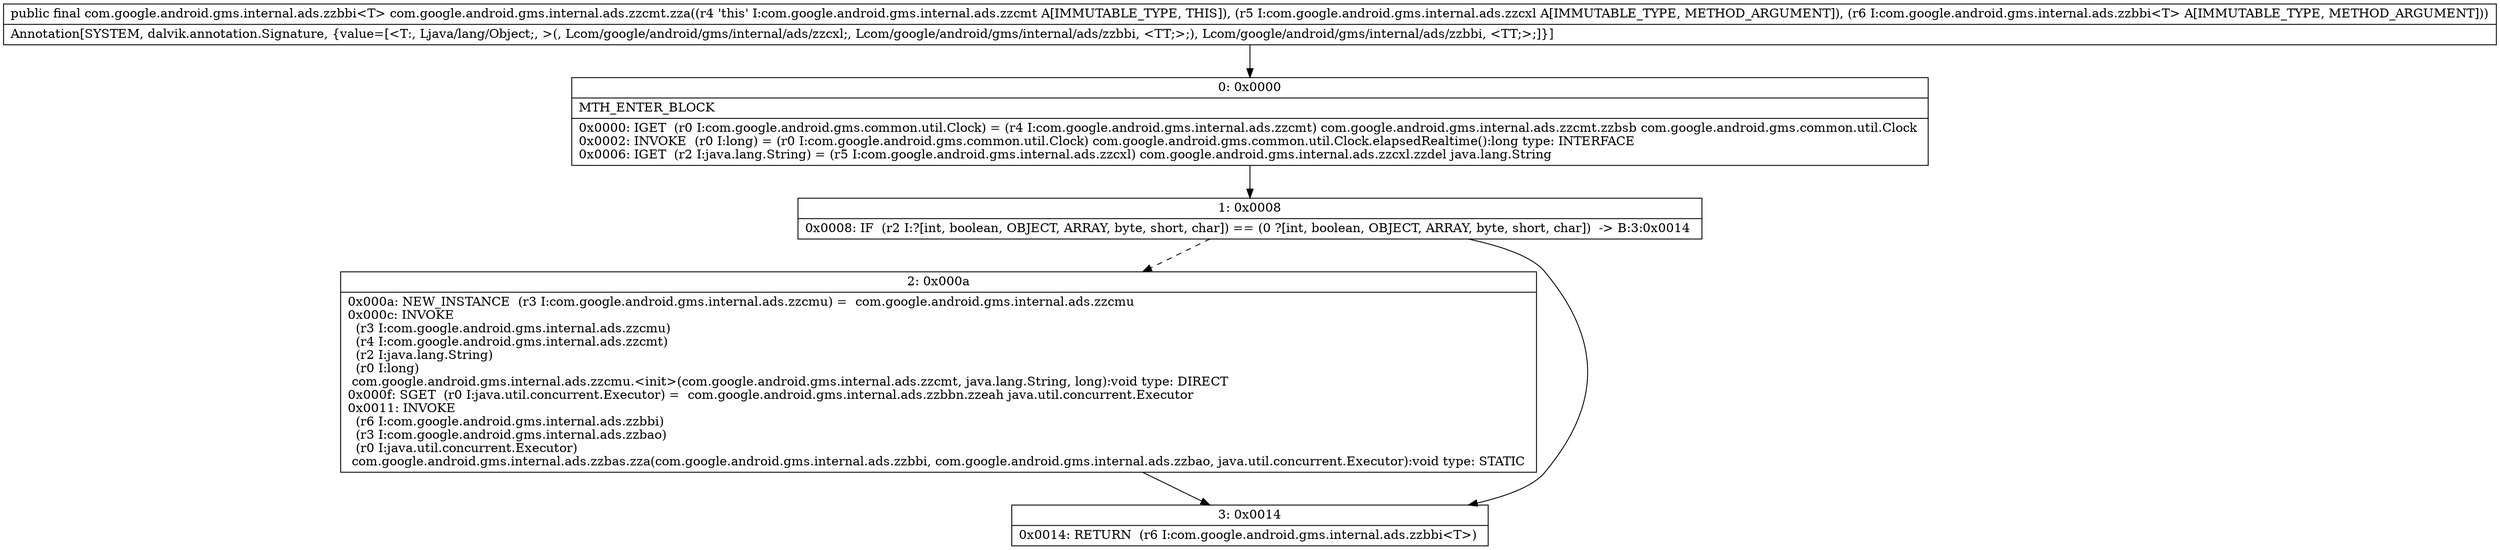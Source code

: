 digraph "CFG forcom.google.android.gms.internal.ads.zzcmt.zza(Lcom\/google\/android\/gms\/internal\/ads\/zzcxl;Lcom\/google\/android\/gms\/internal\/ads\/zzbbi;)Lcom\/google\/android\/gms\/internal\/ads\/zzbbi;" {
Node_0 [shape=record,label="{0\:\ 0x0000|MTH_ENTER_BLOCK\l|0x0000: IGET  (r0 I:com.google.android.gms.common.util.Clock) = (r4 I:com.google.android.gms.internal.ads.zzcmt) com.google.android.gms.internal.ads.zzcmt.zzbsb com.google.android.gms.common.util.Clock \l0x0002: INVOKE  (r0 I:long) = (r0 I:com.google.android.gms.common.util.Clock) com.google.android.gms.common.util.Clock.elapsedRealtime():long type: INTERFACE \l0x0006: IGET  (r2 I:java.lang.String) = (r5 I:com.google.android.gms.internal.ads.zzcxl) com.google.android.gms.internal.ads.zzcxl.zzdel java.lang.String \l}"];
Node_1 [shape=record,label="{1\:\ 0x0008|0x0008: IF  (r2 I:?[int, boolean, OBJECT, ARRAY, byte, short, char]) == (0 ?[int, boolean, OBJECT, ARRAY, byte, short, char])  \-\> B:3:0x0014 \l}"];
Node_2 [shape=record,label="{2\:\ 0x000a|0x000a: NEW_INSTANCE  (r3 I:com.google.android.gms.internal.ads.zzcmu) =  com.google.android.gms.internal.ads.zzcmu \l0x000c: INVOKE  \l  (r3 I:com.google.android.gms.internal.ads.zzcmu)\l  (r4 I:com.google.android.gms.internal.ads.zzcmt)\l  (r2 I:java.lang.String)\l  (r0 I:long)\l com.google.android.gms.internal.ads.zzcmu.\<init\>(com.google.android.gms.internal.ads.zzcmt, java.lang.String, long):void type: DIRECT \l0x000f: SGET  (r0 I:java.util.concurrent.Executor) =  com.google.android.gms.internal.ads.zzbbn.zzeah java.util.concurrent.Executor \l0x0011: INVOKE  \l  (r6 I:com.google.android.gms.internal.ads.zzbbi)\l  (r3 I:com.google.android.gms.internal.ads.zzbao)\l  (r0 I:java.util.concurrent.Executor)\l com.google.android.gms.internal.ads.zzbas.zza(com.google.android.gms.internal.ads.zzbbi, com.google.android.gms.internal.ads.zzbao, java.util.concurrent.Executor):void type: STATIC \l}"];
Node_3 [shape=record,label="{3\:\ 0x0014|0x0014: RETURN  (r6 I:com.google.android.gms.internal.ads.zzbbi\<T\>) \l}"];
MethodNode[shape=record,label="{public final com.google.android.gms.internal.ads.zzbbi\<T\> com.google.android.gms.internal.ads.zzcmt.zza((r4 'this' I:com.google.android.gms.internal.ads.zzcmt A[IMMUTABLE_TYPE, THIS]), (r5 I:com.google.android.gms.internal.ads.zzcxl A[IMMUTABLE_TYPE, METHOD_ARGUMENT]), (r6 I:com.google.android.gms.internal.ads.zzbbi\<T\> A[IMMUTABLE_TYPE, METHOD_ARGUMENT]))  | Annotation[SYSTEM, dalvik.annotation.Signature, \{value=[\<T:, Ljava\/lang\/Object;, \>(, Lcom\/google\/android\/gms\/internal\/ads\/zzcxl;, Lcom\/google\/android\/gms\/internal\/ads\/zzbbi, \<TT;\>;), Lcom\/google\/android\/gms\/internal\/ads\/zzbbi, \<TT;\>;]\}]\l}"];
MethodNode -> Node_0;
Node_0 -> Node_1;
Node_1 -> Node_2[style=dashed];
Node_1 -> Node_3;
Node_2 -> Node_3;
}

